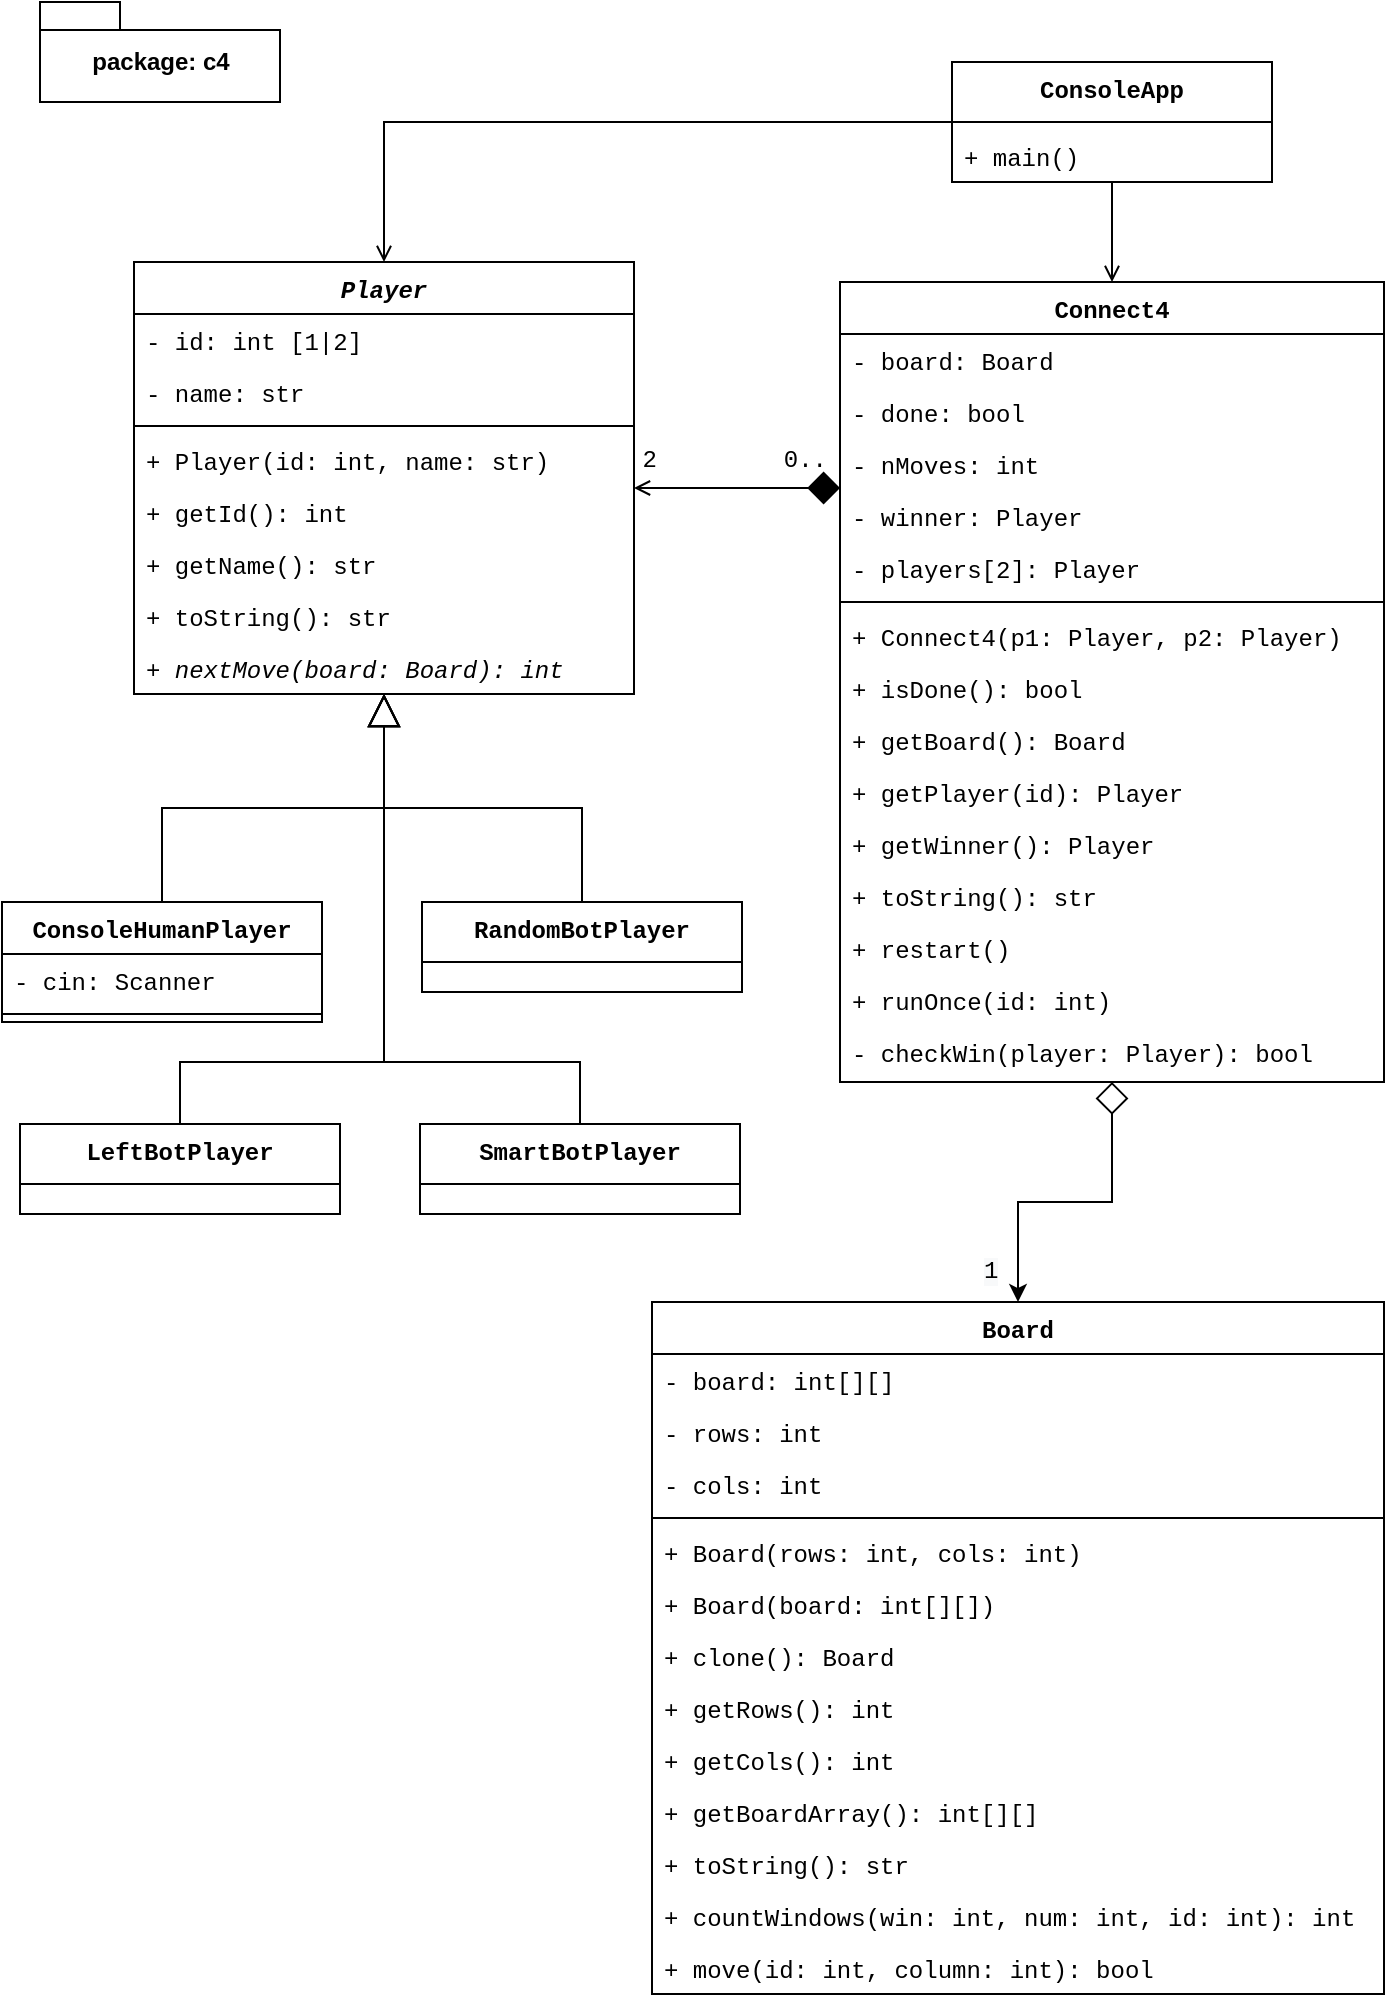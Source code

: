 <mxfile version="14.4.3" type="device"><diagram id="C5RBs43oDa-KdzZeNtuy" name="Page-1"><mxGraphModel dx="1098" dy="657" grid="1" gridSize="10" guides="1" tooltips="1" connect="1" arrows="1" fold="1" page="1" pageScale="1" pageWidth="827" pageHeight="1169" math="0" shadow="0"><root><mxCell id="WIyWlLk6GJQsqaUBKTNV-0"/><mxCell id="WIyWlLk6GJQsqaUBKTNV-1" parent="WIyWlLk6GJQsqaUBKTNV-0"/><mxCell id="aLS7c23yKKQ4hfiHpQws-1" style="edgeStyle=orthogonalEdgeStyle;rounded=0;orthogonalLoop=1;jettySize=auto;html=1;fontFamily=Courier New;startArrow=block;startFill=0;endSize=6;endArrow=none;endFill=0;startSize=14;" parent="WIyWlLk6GJQsqaUBKTNV-1" source="zkfFHV4jXpPFQw0GAbJ--0" target="Y7Sf1XmubRk1hqePaVCG-0" edge="1"><mxGeometry relative="1" as="geometry"><Array as="points"><mxPoint x="252" y="600"/><mxPoint x="150" y="600"/></Array></mxGeometry></mxCell><mxCell id="8WmmuS9TAMPvfEBO88ka-17" style="edgeStyle=orthogonalEdgeStyle;rounded=0;orthogonalLoop=1;jettySize=auto;html=1;entryX=0.5;entryY=0;entryDx=0;entryDy=0;startArrow=block;startFill=0;startSize=14;endSize=14;endArrow=none;endFill=0;" parent="WIyWlLk6GJQsqaUBKTNV-1" source="zkfFHV4jXpPFQw0GAbJ--0" target="8WmmuS9TAMPvfEBO88ka-15" edge="1"><mxGeometry relative="1" as="geometry"><Array as="points"><mxPoint x="252" y="600"/><mxPoint x="350" y="600"/></Array></mxGeometry></mxCell><mxCell id="zkfFHV4jXpPFQw0GAbJ--0" value="Player" style="swimlane;fontStyle=3;align=center;verticalAlign=top;childLayout=stackLayout;horizontal=1;startSize=26;horizontalStack=0;resizeParent=1;resizeLast=0;collapsible=1;marginBottom=0;rounded=0;shadow=0;strokeWidth=1;fontFamily=Courier New;" parent="WIyWlLk6GJQsqaUBKTNV-1" vertex="1"><mxGeometry x="127" y="200" width="250" height="216" as="geometry"><mxRectangle x="230" y="140" width="160" height="26" as="alternateBounds"/></mxGeometry></mxCell><mxCell id="zkfFHV4jXpPFQw0GAbJ--1" value="- id: int [1|2]" style="text;align=left;verticalAlign=top;spacingLeft=4;spacingRight=4;overflow=hidden;rotatable=0;points=[[0,0.5],[1,0.5]];portConstraint=eastwest;fontFamily=Courier New;" parent="zkfFHV4jXpPFQw0GAbJ--0" vertex="1"><mxGeometry y="26" width="250" height="26" as="geometry"/></mxCell><mxCell id="zkfFHV4jXpPFQw0GAbJ--2" value="- name: str" style="text;align=left;verticalAlign=top;spacingLeft=4;spacingRight=4;overflow=hidden;rotatable=0;points=[[0,0.5],[1,0.5]];portConstraint=eastwest;rounded=0;shadow=0;html=0;fontFamily=Courier New;" parent="zkfFHV4jXpPFQw0GAbJ--0" vertex="1"><mxGeometry y="52" width="250" height="26" as="geometry"/></mxCell><mxCell id="zkfFHV4jXpPFQw0GAbJ--4" value="" style="line;html=1;strokeWidth=1;align=left;verticalAlign=middle;spacingTop=-1;spacingLeft=3;spacingRight=3;rotatable=0;labelPosition=right;points=[];portConstraint=eastwest;fontFamily=Courier New;" parent="zkfFHV4jXpPFQw0GAbJ--0" vertex="1"><mxGeometry y="78" width="250" height="8" as="geometry"/></mxCell><mxCell id="aLS7c23yKKQ4hfiHpQws-0" value="+ Player(id: int, name: str)" style="text;align=left;verticalAlign=top;spacingLeft=4;spacingRight=4;overflow=hidden;rotatable=0;points=[[0,0.5],[1,0.5]];portConstraint=eastwest;fontFamily=Courier New;" parent="zkfFHV4jXpPFQw0GAbJ--0" vertex="1"><mxGeometry y="86" width="250" height="26" as="geometry"/></mxCell><mxCell id="K3Dczj70vO66M3RNr7J7-17" value="+ getId(): int" style="text;align=left;verticalAlign=top;spacingLeft=4;spacingRight=4;overflow=hidden;rotatable=0;points=[[0,0.5],[1,0.5]];portConstraint=eastwest;fontFamily=Courier New;" parent="zkfFHV4jXpPFQw0GAbJ--0" vertex="1"><mxGeometry y="112" width="250" height="26" as="geometry"/></mxCell><mxCell id="K3Dczj70vO66M3RNr7J7-18" value="+ getName(): str" style="text;align=left;verticalAlign=top;spacingLeft=4;spacingRight=4;overflow=hidden;rotatable=0;points=[[0,0.5],[1,0.5]];portConstraint=eastwest;fontFamily=Courier New;" parent="zkfFHV4jXpPFQw0GAbJ--0" vertex="1"><mxGeometry y="138" width="250" height="26" as="geometry"/></mxCell><mxCell id="K3Dczj70vO66M3RNr7J7-21" value="+ toString(): str" style="text;align=left;verticalAlign=top;spacingLeft=4;spacingRight=4;overflow=hidden;rotatable=0;points=[[0,0.5],[1,0.5]];portConstraint=eastwest;fontFamily=Courier New;" parent="zkfFHV4jXpPFQw0GAbJ--0" vertex="1"><mxGeometry y="164" width="250" height="26" as="geometry"/></mxCell><mxCell id="zkfFHV4jXpPFQw0GAbJ--5" value="+ nextMove(board: Board): int" style="text;align=left;verticalAlign=top;spacingLeft=4;spacingRight=4;overflow=hidden;rotatable=0;points=[[0,0.5],[1,0.5]];portConstraint=eastwest;fontStyle=2;fontFamily=Courier New;" parent="zkfFHV4jXpPFQw0GAbJ--0" vertex="1"><mxGeometry y="190" width="250" height="26" as="geometry"/></mxCell><mxCell id="8WmmuS9TAMPvfEBO88ka-4" style="edgeStyle=orthogonalEdgeStyle;rounded=0;orthogonalLoop=1;jettySize=auto;html=1;startSize=14;startArrow=diamond;startFill=0;" parent="WIyWlLk6GJQsqaUBKTNV-1" source="zkfFHV4jXpPFQw0GAbJ--17" target="8WmmuS9TAMPvfEBO88ka-1" edge="1"><mxGeometry relative="1" as="geometry"/></mxCell><mxCell id="zkfFHV4jXpPFQw0GAbJ--17" value="Connect4" style="swimlane;fontStyle=1;align=center;verticalAlign=top;childLayout=stackLayout;horizontal=1;startSize=26;horizontalStack=0;resizeParent=1;resizeLast=0;collapsible=1;marginBottom=0;rounded=0;shadow=0;strokeWidth=1;fontFamily=Courier New;" parent="WIyWlLk6GJQsqaUBKTNV-1" vertex="1"><mxGeometry x="480" y="210" width="272" height="400" as="geometry"><mxRectangle x="550" y="140" width="160" height="26" as="alternateBounds"/></mxGeometry></mxCell><mxCell id="zkfFHV4jXpPFQw0GAbJ--18" value="- board: Board" style="text;align=left;verticalAlign=top;spacingLeft=4;spacingRight=4;overflow=hidden;rotatable=0;points=[[0,0.5],[1,0.5]];portConstraint=eastwest;fontFamily=Courier New;" parent="zkfFHV4jXpPFQw0GAbJ--17" vertex="1"><mxGeometry y="26" width="272" height="26" as="geometry"/></mxCell><mxCell id="K3Dczj70vO66M3RNr7J7-7" value="- done: bool" style="text;align=left;verticalAlign=top;spacingLeft=4;spacingRight=4;overflow=hidden;rotatable=0;points=[[0,0.5],[1,0.5]];portConstraint=eastwest;fontFamily=Courier New;" parent="zkfFHV4jXpPFQw0GAbJ--17" vertex="1"><mxGeometry y="52" width="272" height="26" as="geometry"/></mxCell><mxCell id="Y7Sf1XmubRk1hqePaVCG-4" value="- nMoves: int" style="text;align=left;verticalAlign=top;spacingLeft=4;spacingRight=4;overflow=hidden;rotatable=0;points=[[0,0.5],[1,0.5]];portConstraint=eastwest;fontFamily=Courier New;" parent="zkfFHV4jXpPFQw0GAbJ--17" vertex="1"><mxGeometry y="78" width="272" height="26" as="geometry"/></mxCell><mxCell id="Y7Sf1XmubRk1hqePaVCG-6" value="- winner: Player" style="text;align=left;verticalAlign=top;spacingLeft=4;spacingRight=4;overflow=hidden;rotatable=0;points=[[0,0.5],[1,0.5]];portConstraint=eastwest;fontFamily=Courier New;" parent="zkfFHV4jXpPFQw0GAbJ--17" vertex="1"><mxGeometry y="104" width="272" height="26" as="geometry"/></mxCell><mxCell id="K3Dczj70vO66M3RNr7J7-20" value="- players[2]: Player" style="text;align=left;verticalAlign=top;spacingLeft=4;spacingRight=4;overflow=hidden;rotatable=0;points=[[0,0.5],[1,0.5]];portConstraint=eastwest;fontFamily=Courier New;" parent="zkfFHV4jXpPFQw0GAbJ--17" vertex="1"><mxGeometry y="130" width="272" height="26" as="geometry"/></mxCell><mxCell id="zkfFHV4jXpPFQw0GAbJ--23" value="" style="line;html=1;strokeWidth=1;align=left;verticalAlign=middle;spacingTop=-1;spacingLeft=3;spacingRight=3;rotatable=0;labelPosition=right;points=[];portConstraint=eastwest;fontFamily=Courier New;" parent="zkfFHV4jXpPFQw0GAbJ--17" vertex="1"><mxGeometry y="156" width="272" height="8" as="geometry"/></mxCell><mxCell id="K3Dczj70vO66M3RNr7J7-8" value="+ Connect4(p1: Player, p2: Player)" style="text;align=left;verticalAlign=top;spacingLeft=4;spacingRight=4;overflow=hidden;rotatable=0;points=[[0,0.5],[1,0.5]];portConstraint=eastwest;fontFamily=Courier New;" parent="zkfFHV4jXpPFQw0GAbJ--17" vertex="1"><mxGeometry y="164" width="272" height="26" as="geometry"/></mxCell><mxCell id="8WmmuS9TAMPvfEBO88ka-11" value="+ isDone(): bool" style="text;align=left;verticalAlign=top;spacingLeft=4;spacingRight=4;overflow=hidden;rotatable=0;points=[[0,0.5],[1,0.5]];portConstraint=eastwest;fontFamily=Courier New;" parent="zkfFHV4jXpPFQw0GAbJ--17" vertex="1"><mxGeometry y="190" width="272" height="26" as="geometry"/></mxCell><mxCell id="K3Dczj70vO66M3RNr7J7-15" value="+ getBoard(): Board" style="text;align=left;verticalAlign=top;spacingLeft=4;spacingRight=4;overflow=hidden;rotatable=0;points=[[0,0.5],[1,0.5]];portConstraint=eastwest;fontFamily=Courier New;" parent="zkfFHV4jXpPFQw0GAbJ--17" vertex="1"><mxGeometry y="216" width="272" height="26" as="geometry"/></mxCell><mxCell id="Y7Sf1XmubRk1hqePaVCG-7" value="+ getPlayer(id): Player" style="text;align=left;verticalAlign=top;spacingLeft=4;spacingRight=4;overflow=hidden;rotatable=0;points=[[0,0.5],[1,0.5]];portConstraint=eastwest;fontFamily=Courier New;" parent="zkfFHV4jXpPFQw0GAbJ--17" vertex="1"><mxGeometry y="242" width="272" height="26" as="geometry"/></mxCell><mxCell id="Y7Sf1XmubRk1hqePaVCG-9" value="+ getWinner(): Player" style="text;align=left;verticalAlign=top;spacingLeft=4;spacingRight=4;overflow=hidden;rotatable=0;points=[[0,0.5],[1,0.5]];portConstraint=eastwest;fontFamily=Courier New;" parent="zkfFHV4jXpPFQw0GAbJ--17" vertex="1"><mxGeometry y="268" width="272" height="26" as="geometry"/></mxCell><mxCell id="8WmmuS9TAMPvfEBO88ka-7" value="+ toString(): str" style="text;align=left;verticalAlign=top;spacingLeft=4;spacingRight=4;overflow=hidden;rotatable=0;points=[[0,0.5],[1,0.5]];portConstraint=eastwest;fontFamily=Courier New;" parent="zkfFHV4jXpPFQw0GAbJ--17" vertex="1"><mxGeometry y="294" width="272" height="26" as="geometry"/></mxCell><mxCell id="Y7Sf1XmubRk1hqePaVCG-5" value="+ restart()" style="text;align=left;verticalAlign=top;spacingLeft=4;spacingRight=4;overflow=hidden;rotatable=0;points=[[0,0.5],[1,0.5]];portConstraint=eastwest;fontFamily=Courier New;" parent="zkfFHV4jXpPFQw0GAbJ--17" vertex="1"><mxGeometry y="320" width="272" height="26" as="geometry"/></mxCell><mxCell id="K3Dczj70vO66M3RNr7J7-9" value="+ runOnce(id: int)" style="text;align=left;verticalAlign=top;spacingLeft=4;spacingRight=4;overflow=hidden;rotatable=0;points=[[0,0.5],[1,0.5]];portConstraint=eastwest;fontFamily=Courier New;" parent="zkfFHV4jXpPFQw0GAbJ--17" vertex="1"><mxGeometry y="346" width="272" height="26" as="geometry"/></mxCell><mxCell id="zkfFHV4jXpPFQw0GAbJ--24" value="- checkWin(player: Player): bool" style="text;align=left;verticalAlign=top;spacingLeft=4;spacingRight=4;overflow=hidden;rotatable=0;points=[[0,0.5],[1,0.5]];portConstraint=eastwest;fontFamily=Courier New;" parent="zkfFHV4jXpPFQw0GAbJ--17" vertex="1"><mxGeometry y="372" width="272" height="26" as="geometry"/></mxCell><mxCell id="zkfFHV4jXpPFQw0GAbJ--26" value="" style="endArrow=diamond;shadow=0;strokeWidth=1;rounded=0;endFill=1;edgeStyle=elbowEdgeStyle;elbow=vertical;startArrow=open;startFill=0;startSize=6;endSize=14;fontFamily=Courier New;" parent="WIyWlLk6GJQsqaUBKTNV-1" source="zkfFHV4jXpPFQw0GAbJ--0" target="zkfFHV4jXpPFQw0GAbJ--17" edge="1"><mxGeometry x="0.5" y="41" relative="1" as="geometry"><mxPoint x="326" y="322" as="sourcePoint"/><mxPoint x="486" y="322" as="targetPoint"/><mxPoint x="-40" y="32" as="offset"/></mxGeometry></mxCell><mxCell id="zkfFHV4jXpPFQw0GAbJ--28" value="2" style="resizable=0;align=right;verticalAlign=bottom;labelBackgroundColor=none;fontSize=12;fontFamily=Courier New;" parent="zkfFHV4jXpPFQw0GAbJ--26" connectable="0" vertex="1"><mxGeometry x="1" relative="1" as="geometry"><mxPoint x="-90" y="-6" as="offset"/></mxGeometry></mxCell><mxCell id="K3Dczj70vO66M3RNr7J7-2" style="edgeStyle=orthogonalEdgeStyle;rounded=0;orthogonalLoop=1;jettySize=auto;html=1;exitX=0.5;exitY=0;exitDx=0;exitDy=0;entryX=0.5;entryY=1;entryDx=0;entryDy=0;endArrow=block;endFill=0;endSize=14;fontFamily=Courier New;" parent="WIyWlLk6GJQsqaUBKTNV-1" source="K3Dczj70vO66M3RNr7J7-0" target="zkfFHV4jXpPFQw0GAbJ--0" edge="1"><mxGeometry relative="1" as="geometry"><mxPoint x="146" y="530" as="targetPoint"/></mxGeometry></mxCell><mxCell id="K3Dczj70vO66M3RNr7J7-0" value="ConsoleHumanPlayer" style="swimlane;fontStyle=1;align=center;verticalAlign=top;childLayout=stackLayout;horizontal=1;startSize=26;horizontalStack=0;resizeParent=1;resizeLast=0;collapsible=1;marginBottom=0;rounded=0;shadow=0;strokeWidth=1;swimlaneLine=1;fontFamily=Courier New;" parent="WIyWlLk6GJQsqaUBKTNV-1" vertex="1"><mxGeometry x="61" y="520" width="160" height="60" as="geometry"><mxRectangle x="130" y="380" width="160" height="26" as="alternateBounds"/></mxGeometry></mxCell><mxCell id="K3Dczj70vO66M3RNr7J7-19" value="- cin: Scanner" style="text;align=left;verticalAlign=top;spacingLeft=4;spacingRight=4;overflow=hidden;rotatable=0;points=[[0,0.5],[1,0.5]];portConstraint=eastwest;rounded=0;shadow=0;html=0;fontFamily=Courier New;" parent="K3Dczj70vO66M3RNr7J7-0" vertex="1"><mxGeometry y="26" width="160" height="26" as="geometry"/></mxCell><mxCell id="K3Dczj70vO66M3RNr7J7-1" value="" style="line;html=1;strokeWidth=1;align=left;verticalAlign=middle;spacingTop=-1;spacingLeft=3;spacingRight=3;rotatable=0;labelPosition=right;points=[];portConstraint=eastwest;fontFamily=Courier New;" parent="K3Dczj70vO66M3RNr7J7-0" vertex="1"><mxGeometry y="52" width="160" height="8" as="geometry"/></mxCell><mxCell id="K3Dczj70vO66M3RNr7J7-5" style="edgeStyle=orthogonalEdgeStyle;rounded=0;orthogonalLoop=1;jettySize=auto;html=1;entryX=0.5;entryY=1;entryDx=0;entryDy=0;endArrow=block;endFill=0;endSize=14;fontFamily=Courier New;" parent="WIyWlLk6GJQsqaUBKTNV-1" source="K3Dczj70vO66M3RNr7J7-3" target="zkfFHV4jXpPFQw0GAbJ--0" edge="1"><mxGeometry relative="1" as="geometry"><mxPoint x="356" y="530" as="targetPoint"/></mxGeometry></mxCell><mxCell id="K3Dczj70vO66M3RNr7J7-3" value="RandomBotPlayer" style="swimlane;fontStyle=1;align=center;verticalAlign=top;childLayout=stackLayout;horizontal=1;startSize=26;horizontalStack=0;resizeParent=1;resizeLast=0;collapsible=1;marginBottom=0;rounded=0;shadow=0;strokeWidth=1;swimlaneLine=0;fontFamily=Courier New;" parent="WIyWlLk6GJQsqaUBKTNV-1" vertex="1"><mxGeometry x="271" y="520" width="160" height="45" as="geometry"><mxRectangle x="130" y="380" width="160" height="26" as="alternateBounds"/></mxGeometry></mxCell><mxCell id="K3Dczj70vO66M3RNr7J7-4" value="" style="line;html=1;strokeWidth=1;align=left;verticalAlign=middle;spacingTop=-1;spacingLeft=3;spacingRight=3;rotatable=0;labelPosition=right;points=[];portConstraint=eastwest;fontFamily=Courier New;" parent="K3Dczj70vO66M3RNr7J7-3" vertex="1"><mxGeometry y="26" width="160" height="8" as="geometry"/></mxCell><mxCell id="K3Dczj70vO66M3RNr7J7-13" style="edgeStyle=orthogonalEdgeStyle;rounded=0;orthogonalLoop=1;jettySize=auto;html=1;startArrow=open;startFill=0;startSize=6;endArrow=none;endFill=0;endSize=10;fontFamily=Courier New;" parent="WIyWlLk6GJQsqaUBKTNV-1" source="zkfFHV4jXpPFQw0GAbJ--17" target="K3Dczj70vO66M3RNr7J7-10" edge="1"><mxGeometry relative="1" as="geometry"/></mxCell><mxCell id="K3Dczj70vO66M3RNr7J7-16" style="edgeStyle=orthogonalEdgeStyle;rounded=0;orthogonalLoop=1;jettySize=auto;html=1;startArrow=open;startFill=0;startSize=6;endArrow=none;endFill=0;endSize=10;exitX=0.5;exitY=0;exitDx=0;exitDy=0;entryX=0;entryY=0.5;entryDx=0;entryDy=0;fontFamily=Courier New;" parent="WIyWlLk6GJQsqaUBKTNV-1" source="zkfFHV4jXpPFQw0GAbJ--0" target="K3Dczj70vO66M3RNr7J7-10" edge="1"><mxGeometry relative="1" as="geometry"/></mxCell><mxCell id="K3Dczj70vO66M3RNr7J7-10" value="ConsoleApp" style="swimlane;fontStyle=1;align=center;verticalAlign=top;childLayout=stackLayout;horizontal=1;startSize=26;horizontalStack=0;resizeParent=1;resizeLast=0;collapsible=1;marginBottom=0;rounded=0;shadow=0;strokeWidth=1;swimlaneLine=0;fontFamily=Courier New;" parent="WIyWlLk6GJQsqaUBKTNV-1" vertex="1"><mxGeometry x="536" y="100" width="160" height="60" as="geometry"><mxRectangle x="130" y="380" width="160" height="26" as="alternateBounds"/></mxGeometry></mxCell><mxCell id="K3Dczj70vO66M3RNr7J7-11" value="" style="line;html=1;strokeWidth=1;align=left;verticalAlign=middle;spacingTop=-1;spacingLeft=3;spacingRight=3;rotatable=0;labelPosition=right;points=[];portConstraint=eastwest;fontFamily=Courier New;" parent="K3Dczj70vO66M3RNr7J7-10" vertex="1"><mxGeometry y="26" width="160" height="8" as="geometry"/></mxCell><mxCell id="K3Dczj70vO66M3RNr7J7-12" value="+ main()" style="text;align=left;verticalAlign=top;spacingLeft=4;spacingRight=4;overflow=hidden;rotatable=0;points=[[0,0.5],[1,0.5]];portConstraint=eastwest;fontFamily=Courier New;" parent="K3Dczj70vO66M3RNr7J7-10" vertex="1"><mxGeometry y="34" width="160" height="26" as="geometry"/></mxCell><mxCell id="Y7Sf1XmubRk1hqePaVCG-0" value="LeftBotPlayer" style="swimlane;fontStyle=1;align=center;verticalAlign=top;childLayout=stackLayout;horizontal=1;startSize=26;horizontalStack=0;resizeParent=1;resizeLast=0;collapsible=1;marginBottom=0;rounded=0;shadow=0;strokeWidth=1;swimlaneLine=0;fontFamily=Courier New;" parent="WIyWlLk6GJQsqaUBKTNV-1" vertex="1"><mxGeometry x="70" y="631" width="160" height="45" as="geometry"><mxRectangle x="130" y="380" width="160" height="26" as="alternateBounds"/></mxGeometry></mxCell><mxCell id="Y7Sf1XmubRk1hqePaVCG-1" value="" style="line;html=1;strokeWidth=1;align=left;verticalAlign=middle;spacingTop=-1;spacingLeft=3;spacingRight=3;rotatable=0;labelPosition=right;points=[];portConstraint=eastwest;fontFamily=Courier New;" parent="Y7Sf1XmubRk1hqePaVCG-0" vertex="1"><mxGeometry y="26" width="160" height="8" as="geometry"/></mxCell><mxCell id="8WmmuS9TAMPvfEBO88ka-1" value="Board" style="swimlane;fontStyle=1;align=center;verticalAlign=top;childLayout=stackLayout;horizontal=1;startSize=26;horizontalStack=0;resizeParent=1;resizeLast=0;collapsible=1;marginBottom=0;rounded=0;shadow=0;strokeWidth=1;swimlaneLine=1;fontFamily=Courier New;" parent="WIyWlLk6GJQsqaUBKTNV-1" vertex="1"><mxGeometry x="386" y="720" width="366" height="346" as="geometry"><mxRectangle x="130" y="380" width="160" height="26" as="alternateBounds"/></mxGeometry></mxCell><mxCell id="8WmmuS9TAMPvfEBO88ka-6" value="- board: int[][]" style="text;align=left;verticalAlign=top;spacingLeft=4;spacingRight=4;overflow=hidden;rotatable=0;points=[[0,0.5],[1,0.5]];portConstraint=eastwest;fontFamily=Courier New;" parent="8WmmuS9TAMPvfEBO88ka-1" vertex="1"><mxGeometry y="26" width="366" height="26" as="geometry"/></mxCell><mxCell id="j2pLmvaC7BUPGdzLnyfA-4" value="- rows: int" style="text;align=left;verticalAlign=top;spacingLeft=4;spacingRight=4;overflow=hidden;rotatable=0;points=[[0,0.5],[1,0.5]];portConstraint=eastwest;fontFamily=Courier New;" vertex="1" parent="8WmmuS9TAMPvfEBO88ka-1"><mxGeometry y="52" width="366" height="26" as="geometry"/></mxCell><mxCell id="j2pLmvaC7BUPGdzLnyfA-5" value="- cols: int" style="text;align=left;verticalAlign=top;spacingLeft=4;spacingRight=4;overflow=hidden;rotatable=0;points=[[0,0.5],[1,0.5]];portConstraint=eastwest;fontFamily=Courier New;" vertex="1" parent="8WmmuS9TAMPvfEBO88ka-1"><mxGeometry y="78" width="366" height="26" as="geometry"/></mxCell><mxCell id="8WmmuS9TAMPvfEBO88ka-2" value="" style="line;html=1;strokeWidth=1;align=left;verticalAlign=middle;spacingTop=-1;spacingLeft=3;spacingRight=3;rotatable=0;labelPosition=right;points=[];portConstraint=eastwest;fontFamily=Courier New;" parent="8WmmuS9TAMPvfEBO88ka-1" vertex="1"><mxGeometry y="104" width="366" height="8" as="geometry"/></mxCell><mxCell id="8WmmuS9TAMPvfEBO88ka-10" value="+ Board(rows: int, cols: int)" style="text;align=left;verticalAlign=top;spacingLeft=4;spacingRight=4;overflow=hidden;rotatable=0;points=[[0,0.5],[1,0.5]];portConstraint=eastwest;fontFamily=Courier New;" parent="8WmmuS9TAMPvfEBO88ka-1" vertex="1"><mxGeometry y="112" width="366" height="26" as="geometry"/></mxCell><mxCell id="j2pLmvaC7BUPGdzLnyfA-1" value="+ Board(board: int[][])" style="text;align=left;verticalAlign=top;spacingLeft=4;spacingRight=4;overflow=hidden;rotatable=0;points=[[0,0.5],[1,0.5]];portConstraint=eastwest;fontFamily=Courier New;" vertex="1" parent="8WmmuS9TAMPvfEBO88ka-1"><mxGeometry y="138" width="366" height="26" as="geometry"/></mxCell><mxCell id="j2pLmvaC7BUPGdzLnyfA-0" value="+ clone(): Board" style="text;align=left;verticalAlign=top;spacingLeft=4;spacingRight=4;overflow=hidden;rotatable=0;points=[[0,0.5],[1,0.5]];portConstraint=eastwest;fontFamily=Courier New;" vertex="1" parent="8WmmuS9TAMPvfEBO88ka-1"><mxGeometry y="164" width="366" height="26" as="geometry"/></mxCell><mxCell id="j2pLmvaC7BUPGdzLnyfA-2" value="+ getRows(): int" style="text;align=left;verticalAlign=top;spacingLeft=4;spacingRight=4;overflow=hidden;rotatable=0;points=[[0,0.5],[1,0.5]];portConstraint=eastwest;fontFamily=Courier New;" vertex="1" parent="8WmmuS9TAMPvfEBO88ka-1"><mxGeometry y="190" width="366" height="26" as="geometry"/></mxCell><mxCell id="j2pLmvaC7BUPGdzLnyfA-6" value="+ getCols(): int" style="text;align=left;verticalAlign=top;spacingLeft=4;spacingRight=4;overflow=hidden;rotatable=0;points=[[0,0.5],[1,0.5]];portConstraint=eastwest;fontFamily=Courier New;" vertex="1" parent="8WmmuS9TAMPvfEBO88ka-1"><mxGeometry y="216" width="366" height="26" as="geometry"/></mxCell><mxCell id="j2pLmvaC7BUPGdzLnyfA-3" value="+ getBoardArray(): int[][]" style="text;align=left;verticalAlign=top;spacingLeft=4;spacingRight=4;overflow=hidden;rotatable=0;points=[[0,0.5],[1,0.5]];portConstraint=eastwest;fontFamily=Courier New;" vertex="1" parent="8WmmuS9TAMPvfEBO88ka-1"><mxGeometry y="242" width="366" height="26" as="geometry"/></mxCell><mxCell id="8WmmuS9TAMPvfEBO88ka-8" value="+ toString(): str" style="text;align=left;verticalAlign=top;spacingLeft=4;spacingRight=4;overflow=hidden;rotatable=0;points=[[0,0.5],[1,0.5]];portConstraint=eastwest;fontFamily=Courier New;" parent="8WmmuS9TAMPvfEBO88ka-1" vertex="1"><mxGeometry y="268" width="366" height="26" as="geometry"/></mxCell><mxCell id="8WmmuS9TAMPvfEBO88ka-9" value="+ countWindows(win: int, num: int, id: int): int" style="text;align=left;verticalAlign=top;spacingLeft=4;spacingRight=4;overflow=hidden;rotatable=0;points=[[0,0.5],[1,0.5]];portConstraint=eastwest;fontFamily=Courier New;" parent="8WmmuS9TAMPvfEBO88ka-1" vertex="1"><mxGeometry y="294" width="366" height="26" as="geometry"/></mxCell><mxCell id="j2pLmvaC7BUPGdzLnyfA-7" value="+ move(id: int, column: int): bool" style="text;align=left;verticalAlign=top;spacingLeft=4;spacingRight=4;overflow=hidden;rotatable=0;points=[[0,0.5],[1,0.5]];portConstraint=eastwest;fontFamily=Courier New;" vertex="1" parent="8WmmuS9TAMPvfEBO88ka-1"><mxGeometry y="320" width="366" height="26" as="geometry"/></mxCell><mxCell id="8WmmuS9TAMPvfEBO88ka-5" value="&lt;meta charset=&quot;utf-8&quot;&gt;&lt;span style=&quot;color: rgb(0, 0, 0); font-family: &amp;quot;courier new&amp;quot;; font-size: 12px; font-style: normal; font-weight: 400; letter-spacing: normal; text-align: right; text-indent: 0px; text-transform: none; word-spacing: 0px; background-color: rgb(248, 249, 250); display: inline; float: none;&quot;&gt;1&lt;/span&gt;" style="text;whiteSpace=wrap;html=1;" parent="WIyWlLk6GJQsqaUBKTNV-1" vertex="1"><mxGeometry x="550" y="690" width="10" height="20" as="geometry"/></mxCell><mxCell id="8WmmuS9TAMPvfEBO88ka-12" value="package: c4" style="shape=folder;fontStyle=1;spacingTop=10;tabWidth=40;tabHeight=14;tabPosition=left;html=1;" parent="WIyWlLk6GJQsqaUBKTNV-1" vertex="1"><mxGeometry x="80" y="70" width="120" height="50" as="geometry"/></mxCell><mxCell id="8WmmuS9TAMPvfEBO88ka-14" value="0.." style="resizable=0;align=right;verticalAlign=bottom;labelBackgroundColor=none;fontSize=12;fontFamily=Courier New;" parent="WIyWlLk6GJQsqaUBKTNV-1" connectable="0" vertex="1"><mxGeometry x="480" y="308" as="geometry"><mxPoint x="-5" y="-1" as="offset"/></mxGeometry></mxCell><mxCell id="8WmmuS9TAMPvfEBO88ka-15" value="SmartBotPlayer" style="swimlane;fontStyle=1;align=center;verticalAlign=top;childLayout=stackLayout;horizontal=1;startSize=26;horizontalStack=0;resizeParent=1;resizeLast=0;collapsible=1;marginBottom=0;rounded=0;shadow=0;strokeWidth=1;swimlaneLine=0;fontFamily=Courier New;" parent="WIyWlLk6GJQsqaUBKTNV-1" vertex="1"><mxGeometry x="270" y="631" width="160" height="45" as="geometry"><mxRectangle x="130" y="380" width="160" height="26" as="alternateBounds"/></mxGeometry></mxCell><mxCell id="8WmmuS9TAMPvfEBO88ka-16" value="" style="line;html=1;strokeWidth=1;align=left;verticalAlign=middle;spacingTop=-1;spacingLeft=3;spacingRight=3;rotatable=0;labelPosition=right;points=[];portConstraint=eastwest;fontFamily=Courier New;" parent="8WmmuS9TAMPvfEBO88ka-15" vertex="1"><mxGeometry y="26" width="160" height="8" as="geometry"/></mxCell></root></mxGraphModel></diagram></mxfile>